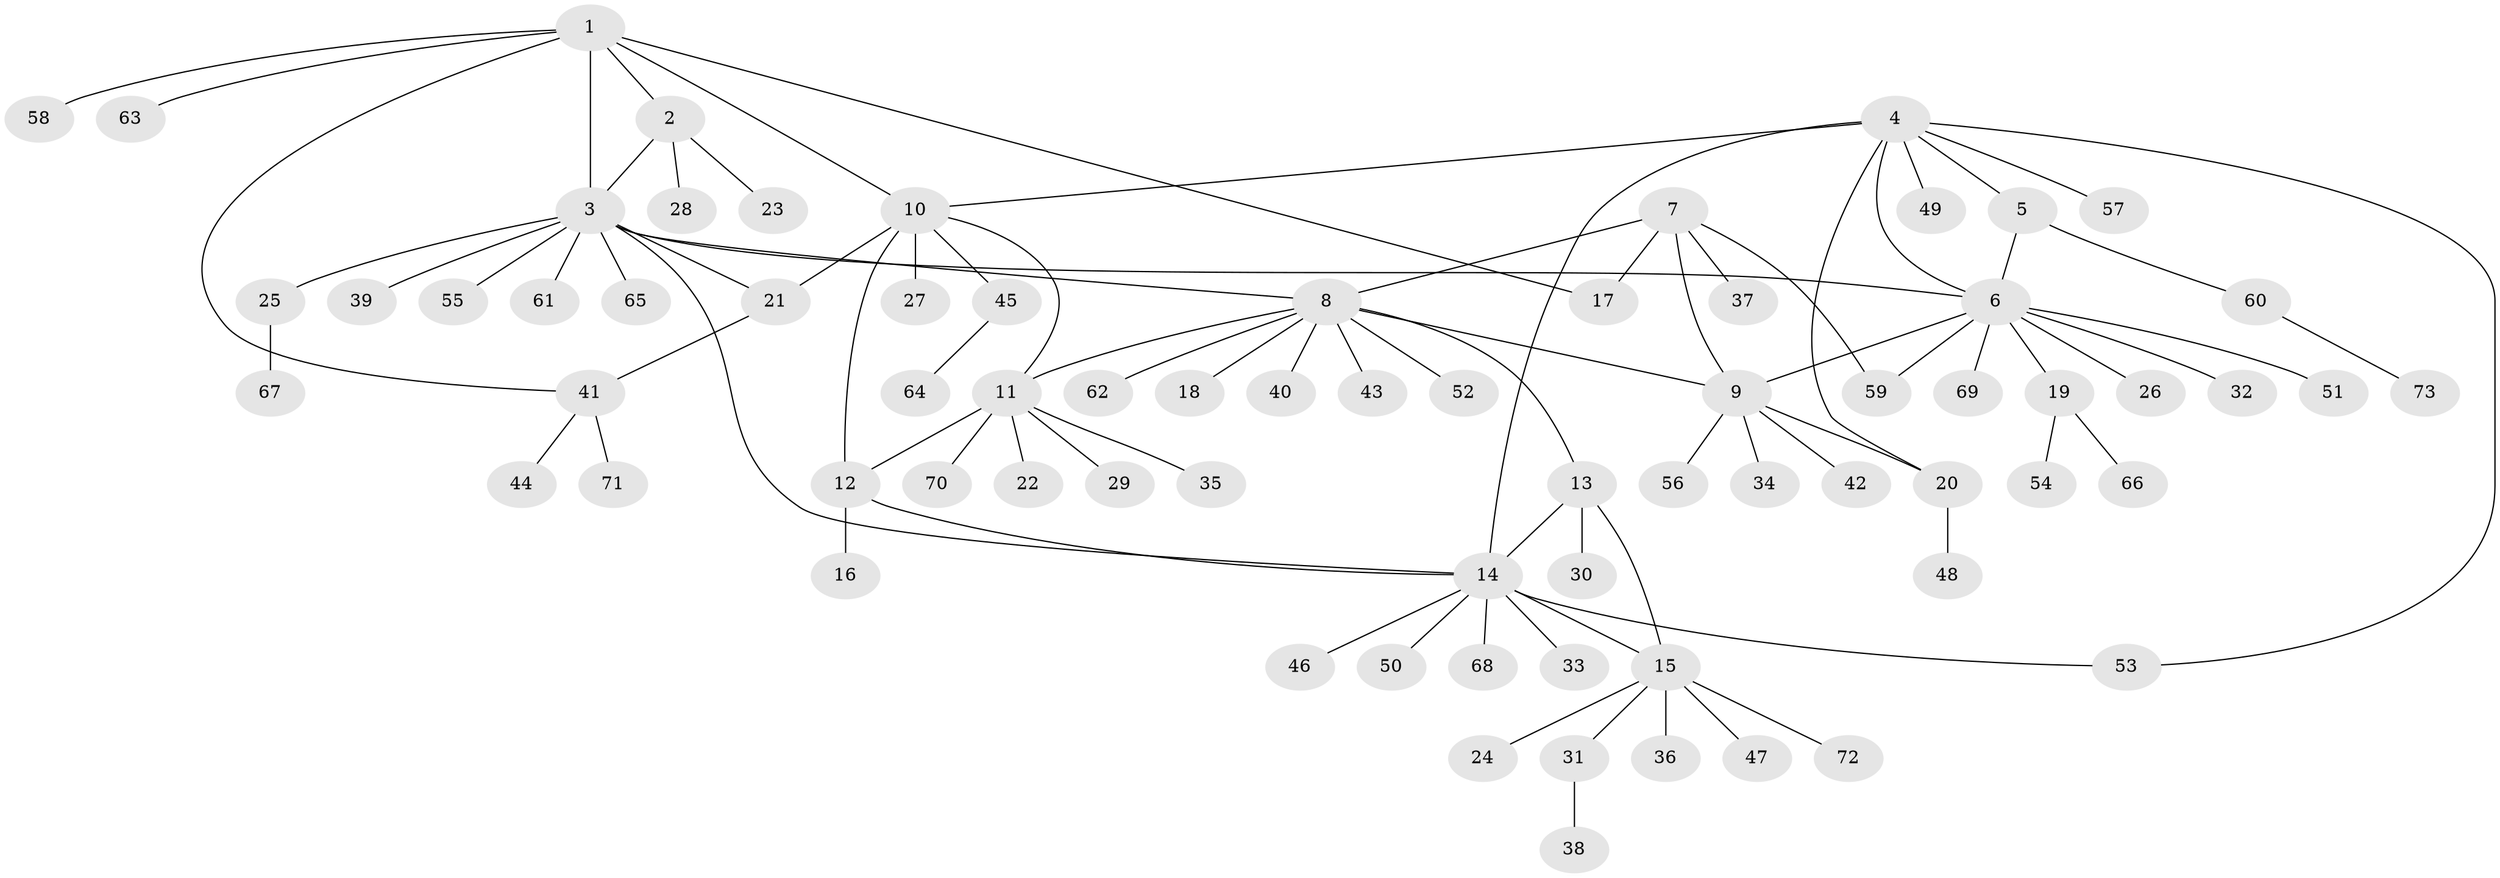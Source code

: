 // coarse degree distribution, {3: 0.023255813953488372, 1: 0.7209302325581395, 2: 0.046511627906976744, 7: 0.06976744186046512, 4: 0.046511627906976744, 9: 0.023255813953488372, 8: 0.06976744186046512}
// Generated by graph-tools (version 1.1) at 2025/59/03/04/25 21:59:07]
// undirected, 73 vertices, 89 edges
graph export_dot {
graph [start="1"]
  node [color=gray90,style=filled];
  1;
  2;
  3;
  4;
  5;
  6;
  7;
  8;
  9;
  10;
  11;
  12;
  13;
  14;
  15;
  16;
  17;
  18;
  19;
  20;
  21;
  22;
  23;
  24;
  25;
  26;
  27;
  28;
  29;
  30;
  31;
  32;
  33;
  34;
  35;
  36;
  37;
  38;
  39;
  40;
  41;
  42;
  43;
  44;
  45;
  46;
  47;
  48;
  49;
  50;
  51;
  52;
  53;
  54;
  55;
  56;
  57;
  58;
  59;
  60;
  61;
  62;
  63;
  64;
  65;
  66;
  67;
  68;
  69;
  70;
  71;
  72;
  73;
  1 -- 2;
  1 -- 3;
  1 -- 10;
  1 -- 17;
  1 -- 41;
  1 -- 58;
  1 -- 63;
  2 -- 3;
  2 -- 23;
  2 -- 28;
  3 -- 6;
  3 -- 8;
  3 -- 14;
  3 -- 21;
  3 -- 25;
  3 -- 39;
  3 -- 55;
  3 -- 61;
  3 -- 65;
  4 -- 5;
  4 -- 6;
  4 -- 10;
  4 -- 14;
  4 -- 20;
  4 -- 49;
  4 -- 53;
  4 -- 57;
  5 -- 6;
  5 -- 60;
  6 -- 9;
  6 -- 19;
  6 -- 26;
  6 -- 32;
  6 -- 51;
  6 -- 59;
  6 -- 69;
  7 -- 8;
  7 -- 9;
  7 -- 17;
  7 -- 37;
  7 -- 59;
  8 -- 9;
  8 -- 11;
  8 -- 13;
  8 -- 18;
  8 -- 40;
  8 -- 43;
  8 -- 52;
  8 -- 62;
  9 -- 20;
  9 -- 34;
  9 -- 42;
  9 -- 56;
  10 -- 11;
  10 -- 12;
  10 -- 21;
  10 -- 27;
  10 -- 45;
  11 -- 12;
  11 -- 22;
  11 -- 29;
  11 -- 35;
  11 -- 70;
  12 -- 14;
  12 -- 16;
  13 -- 14;
  13 -- 15;
  13 -- 30;
  14 -- 15;
  14 -- 33;
  14 -- 46;
  14 -- 50;
  14 -- 53;
  14 -- 68;
  15 -- 24;
  15 -- 31;
  15 -- 36;
  15 -- 47;
  15 -- 72;
  19 -- 54;
  19 -- 66;
  20 -- 48;
  21 -- 41;
  25 -- 67;
  31 -- 38;
  41 -- 44;
  41 -- 71;
  45 -- 64;
  60 -- 73;
}
